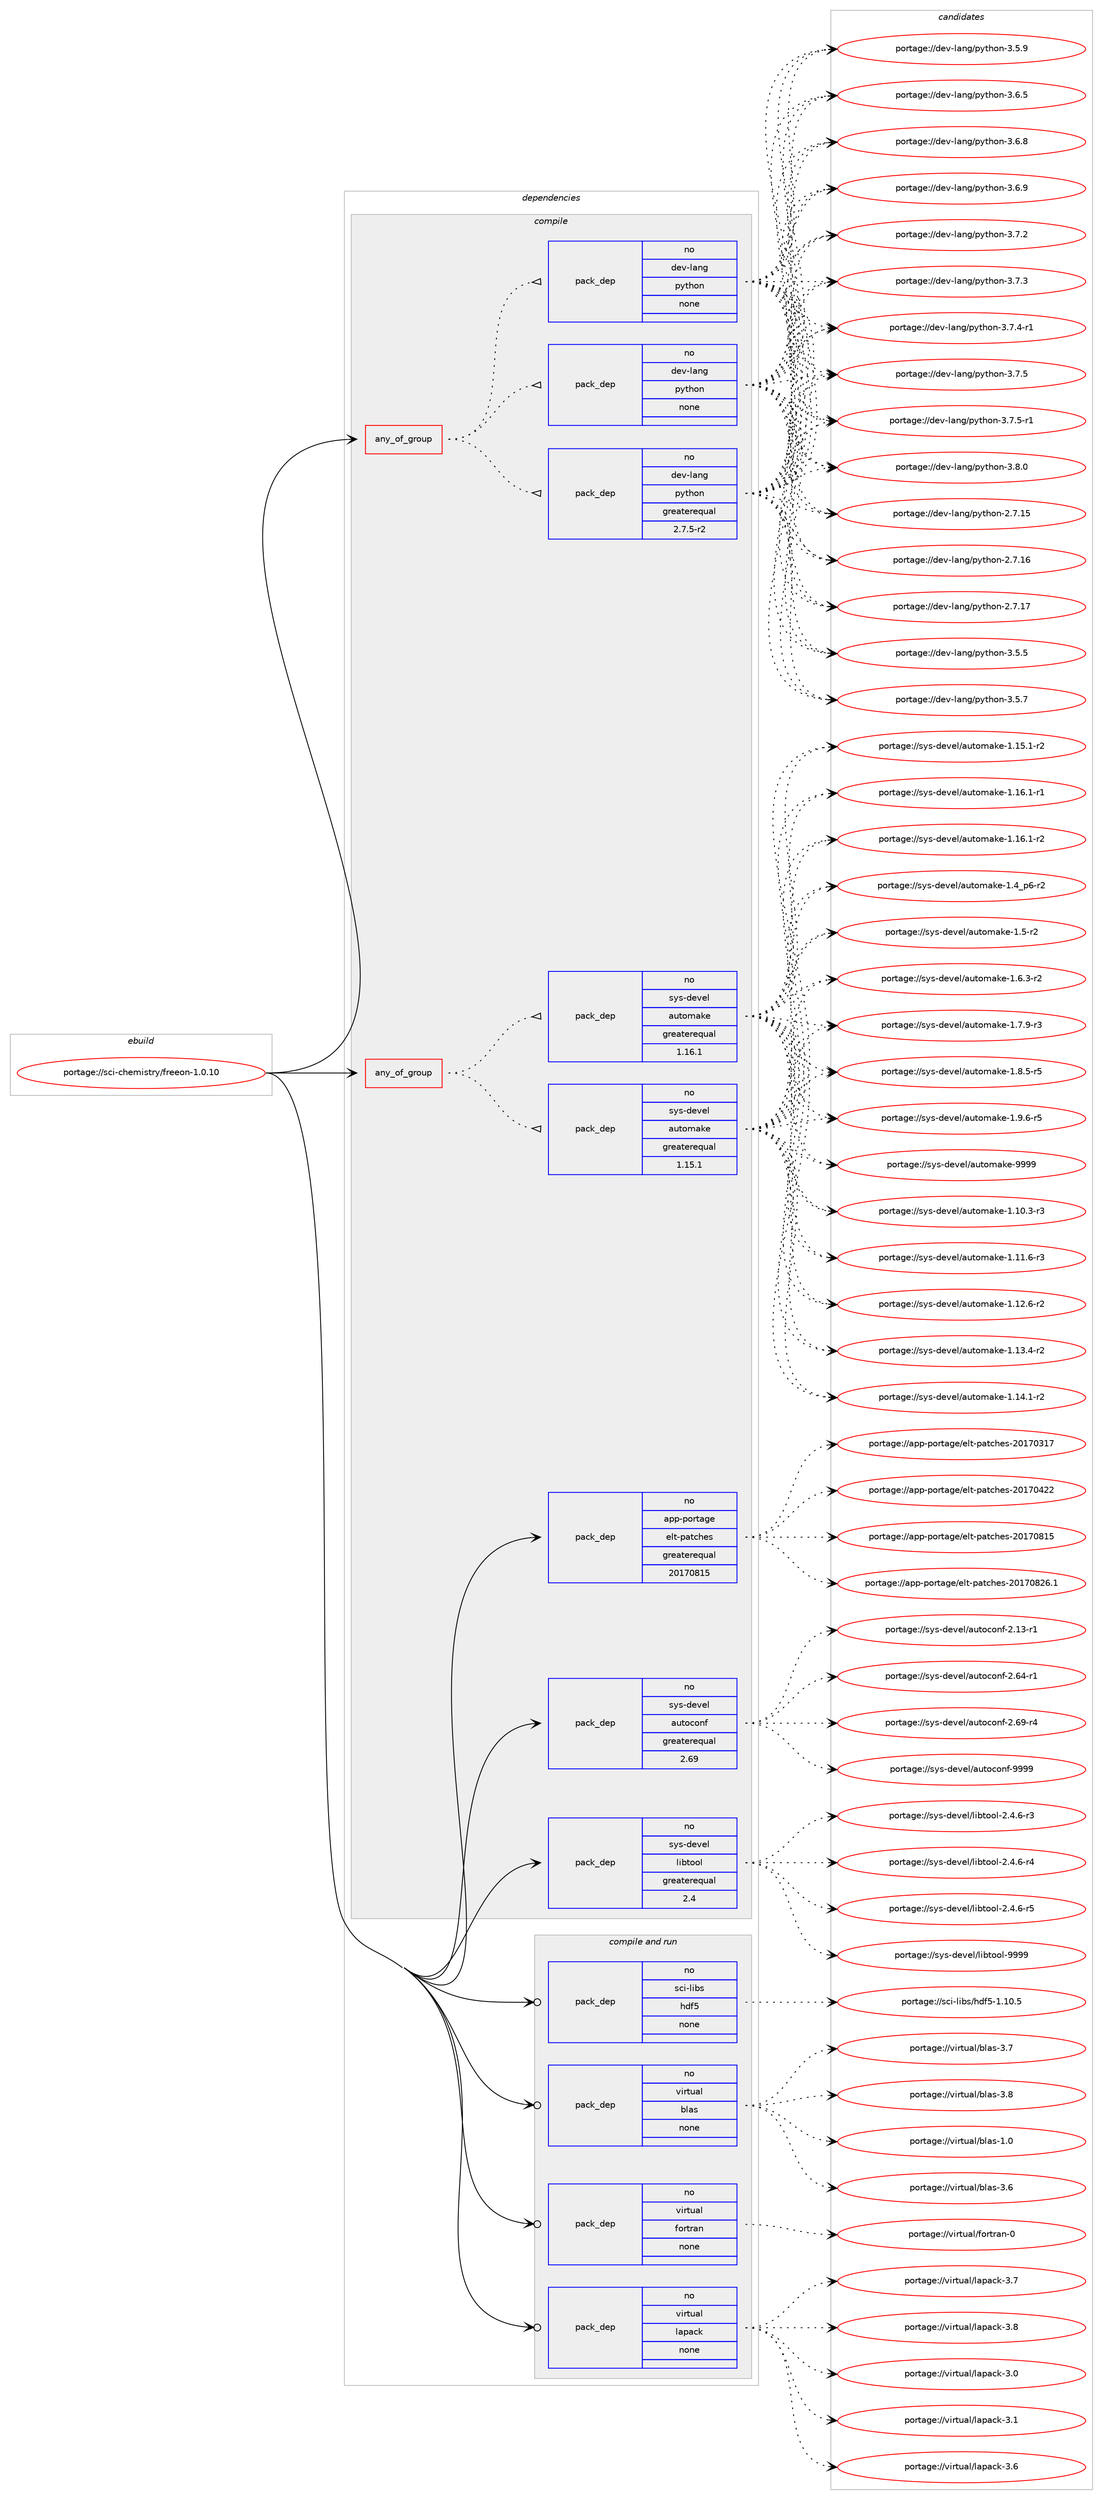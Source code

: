 digraph prolog {

# *************
# Graph options
# *************

newrank=true;
concentrate=true;
compound=true;
graph [rankdir=LR,fontname=Helvetica,fontsize=10,ranksep=1.5];#, ranksep=2.5, nodesep=0.2];
edge  [arrowhead=vee];
node  [fontname=Helvetica,fontsize=10];

# **********
# The ebuild
# **********

subgraph cluster_leftcol {
color=gray;
rank=same;
label=<<i>ebuild</i>>;
id [label="portage://sci-chemistry/freeon-1.0.10", color=red, width=4, href="../sci-chemistry/freeon-1.0.10.svg"];
}

# ****************
# The dependencies
# ****************

subgraph cluster_midcol {
color=gray;
label=<<i>dependencies</i>>;
subgraph cluster_compile {
fillcolor="#eeeeee";
style=filled;
label=<<i>compile</i>>;
subgraph any6314 {
dependency384423 [label=<<TABLE BORDER="0" CELLBORDER="1" CELLSPACING="0" CELLPADDING="4"><TR><TD CELLPADDING="10">any_of_group</TD></TR></TABLE>>, shape=none, color=red];subgraph pack282524 {
dependency384424 [label=<<TABLE BORDER="0" CELLBORDER="1" CELLSPACING="0" CELLPADDING="4" WIDTH="220"><TR><TD ROWSPAN="6" CELLPADDING="30">pack_dep</TD></TR><TR><TD WIDTH="110">no</TD></TR><TR><TD>dev-lang</TD></TR><TR><TD>python</TD></TR><TR><TD>none</TD></TR><TR><TD></TD></TR></TABLE>>, shape=none, color=blue];
}
dependency384423:e -> dependency384424:w [weight=20,style="dotted",arrowhead="oinv"];
subgraph pack282525 {
dependency384425 [label=<<TABLE BORDER="0" CELLBORDER="1" CELLSPACING="0" CELLPADDING="4" WIDTH="220"><TR><TD ROWSPAN="6" CELLPADDING="30">pack_dep</TD></TR><TR><TD WIDTH="110">no</TD></TR><TR><TD>dev-lang</TD></TR><TR><TD>python</TD></TR><TR><TD>none</TD></TR><TR><TD></TD></TR></TABLE>>, shape=none, color=blue];
}
dependency384423:e -> dependency384425:w [weight=20,style="dotted",arrowhead="oinv"];
subgraph pack282526 {
dependency384426 [label=<<TABLE BORDER="0" CELLBORDER="1" CELLSPACING="0" CELLPADDING="4" WIDTH="220"><TR><TD ROWSPAN="6" CELLPADDING="30">pack_dep</TD></TR><TR><TD WIDTH="110">no</TD></TR><TR><TD>dev-lang</TD></TR><TR><TD>python</TD></TR><TR><TD>greaterequal</TD></TR><TR><TD>2.7.5-r2</TD></TR></TABLE>>, shape=none, color=blue];
}
dependency384423:e -> dependency384426:w [weight=20,style="dotted",arrowhead="oinv"];
}
id:e -> dependency384423:w [weight=20,style="solid",arrowhead="vee"];
subgraph any6315 {
dependency384427 [label=<<TABLE BORDER="0" CELLBORDER="1" CELLSPACING="0" CELLPADDING="4"><TR><TD CELLPADDING="10">any_of_group</TD></TR></TABLE>>, shape=none, color=red];subgraph pack282527 {
dependency384428 [label=<<TABLE BORDER="0" CELLBORDER="1" CELLSPACING="0" CELLPADDING="4" WIDTH="220"><TR><TD ROWSPAN="6" CELLPADDING="30">pack_dep</TD></TR><TR><TD WIDTH="110">no</TD></TR><TR><TD>sys-devel</TD></TR><TR><TD>automake</TD></TR><TR><TD>greaterequal</TD></TR><TR><TD>1.16.1</TD></TR></TABLE>>, shape=none, color=blue];
}
dependency384427:e -> dependency384428:w [weight=20,style="dotted",arrowhead="oinv"];
subgraph pack282528 {
dependency384429 [label=<<TABLE BORDER="0" CELLBORDER="1" CELLSPACING="0" CELLPADDING="4" WIDTH="220"><TR><TD ROWSPAN="6" CELLPADDING="30">pack_dep</TD></TR><TR><TD WIDTH="110">no</TD></TR><TR><TD>sys-devel</TD></TR><TR><TD>automake</TD></TR><TR><TD>greaterequal</TD></TR><TR><TD>1.15.1</TD></TR></TABLE>>, shape=none, color=blue];
}
dependency384427:e -> dependency384429:w [weight=20,style="dotted",arrowhead="oinv"];
}
id:e -> dependency384427:w [weight=20,style="solid",arrowhead="vee"];
subgraph pack282529 {
dependency384430 [label=<<TABLE BORDER="0" CELLBORDER="1" CELLSPACING="0" CELLPADDING="4" WIDTH="220"><TR><TD ROWSPAN="6" CELLPADDING="30">pack_dep</TD></TR><TR><TD WIDTH="110">no</TD></TR><TR><TD>app-portage</TD></TR><TR><TD>elt-patches</TD></TR><TR><TD>greaterequal</TD></TR><TR><TD>20170815</TD></TR></TABLE>>, shape=none, color=blue];
}
id:e -> dependency384430:w [weight=20,style="solid",arrowhead="vee"];
subgraph pack282530 {
dependency384431 [label=<<TABLE BORDER="0" CELLBORDER="1" CELLSPACING="0" CELLPADDING="4" WIDTH="220"><TR><TD ROWSPAN="6" CELLPADDING="30">pack_dep</TD></TR><TR><TD WIDTH="110">no</TD></TR><TR><TD>sys-devel</TD></TR><TR><TD>autoconf</TD></TR><TR><TD>greaterequal</TD></TR><TR><TD>2.69</TD></TR></TABLE>>, shape=none, color=blue];
}
id:e -> dependency384431:w [weight=20,style="solid",arrowhead="vee"];
subgraph pack282531 {
dependency384432 [label=<<TABLE BORDER="0" CELLBORDER="1" CELLSPACING="0" CELLPADDING="4" WIDTH="220"><TR><TD ROWSPAN="6" CELLPADDING="30">pack_dep</TD></TR><TR><TD WIDTH="110">no</TD></TR><TR><TD>sys-devel</TD></TR><TR><TD>libtool</TD></TR><TR><TD>greaterequal</TD></TR><TR><TD>2.4</TD></TR></TABLE>>, shape=none, color=blue];
}
id:e -> dependency384432:w [weight=20,style="solid",arrowhead="vee"];
}
subgraph cluster_compileandrun {
fillcolor="#eeeeee";
style=filled;
label=<<i>compile and run</i>>;
subgraph pack282532 {
dependency384433 [label=<<TABLE BORDER="0" CELLBORDER="1" CELLSPACING="0" CELLPADDING="4" WIDTH="220"><TR><TD ROWSPAN="6" CELLPADDING="30">pack_dep</TD></TR><TR><TD WIDTH="110">no</TD></TR><TR><TD>sci-libs</TD></TR><TR><TD>hdf5</TD></TR><TR><TD>none</TD></TR><TR><TD></TD></TR></TABLE>>, shape=none, color=blue];
}
id:e -> dependency384433:w [weight=20,style="solid",arrowhead="odotvee"];
subgraph pack282533 {
dependency384434 [label=<<TABLE BORDER="0" CELLBORDER="1" CELLSPACING="0" CELLPADDING="4" WIDTH="220"><TR><TD ROWSPAN="6" CELLPADDING="30">pack_dep</TD></TR><TR><TD WIDTH="110">no</TD></TR><TR><TD>virtual</TD></TR><TR><TD>blas</TD></TR><TR><TD>none</TD></TR><TR><TD></TD></TR></TABLE>>, shape=none, color=blue];
}
id:e -> dependency384434:w [weight=20,style="solid",arrowhead="odotvee"];
subgraph pack282534 {
dependency384435 [label=<<TABLE BORDER="0" CELLBORDER="1" CELLSPACING="0" CELLPADDING="4" WIDTH="220"><TR><TD ROWSPAN="6" CELLPADDING="30">pack_dep</TD></TR><TR><TD WIDTH="110">no</TD></TR><TR><TD>virtual</TD></TR><TR><TD>fortran</TD></TR><TR><TD>none</TD></TR><TR><TD></TD></TR></TABLE>>, shape=none, color=blue];
}
id:e -> dependency384435:w [weight=20,style="solid",arrowhead="odotvee"];
subgraph pack282535 {
dependency384436 [label=<<TABLE BORDER="0" CELLBORDER="1" CELLSPACING="0" CELLPADDING="4" WIDTH="220"><TR><TD ROWSPAN="6" CELLPADDING="30">pack_dep</TD></TR><TR><TD WIDTH="110">no</TD></TR><TR><TD>virtual</TD></TR><TR><TD>lapack</TD></TR><TR><TD>none</TD></TR><TR><TD></TD></TR></TABLE>>, shape=none, color=blue];
}
id:e -> dependency384436:w [weight=20,style="solid",arrowhead="odotvee"];
}
subgraph cluster_run {
fillcolor="#eeeeee";
style=filled;
label=<<i>run</i>>;
}
}

# **************
# The candidates
# **************

subgraph cluster_choices {
rank=same;
color=gray;
label=<<i>candidates</i>>;

subgraph choice282524 {
color=black;
nodesep=1;
choiceportage10010111845108971101034711212111610411111045504655464953 [label="portage://dev-lang/python-2.7.15", color=red, width=4,href="../dev-lang/python-2.7.15.svg"];
choiceportage10010111845108971101034711212111610411111045504655464954 [label="portage://dev-lang/python-2.7.16", color=red, width=4,href="../dev-lang/python-2.7.16.svg"];
choiceportage10010111845108971101034711212111610411111045504655464955 [label="portage://dev-lang/python-2.7.17", color=red, width=4,href="../dev-lang/python-2.7.17.svg"];
choiceportage100101118451089711010347112121116104111110455146534653 [label="portage://dev-lang/python-3.5.5", color=red, width=4,href="../dev-lang/python-3.5.5.svg"];
choiceportage100101118451089711010347112121116104111110455146534655 [label="portage://dev-lang/python-3.5.7", color=red, width=4,href="../dev-lang/python-3.5.7.svg"];
choiceportage100101118451089711010347112121116104111110455146534657 [label="portage://dev-lang/python-3.5.9", color=red, width=4,href="../dev-lang/python-3.5.9.svg"];
choiceportage100101118451089711010347112121116104111110455146544653 [label="portage://dev-lang/python-3.6.5", color=red, width=4,href="../dev-lang/python-3.6.5.svg"];
choiceportage100101118451089711010347112121116104111110455146544656 [label="portage://dev-lang/python-3.6.8", color=red, width=4,href="../dev-lang/python-3.6.8.svg"];
choiceportage100101118451089711010347112121116104111110455146544657 [label="portage://dev-lang/python-3.6.9", color=red, width=4,href="../dev-lang/python-3.6.9.svg"];
choiceportage100101118451089711010347112121116104111110455146554650 [label="portage://dev-lang/python-3.7.2", color=red, width=4,href="../dev-lang/python-3.7.2.svg"];
choiceportage100101118451089711010347112121116104111110455146554651 [label="portage://dev-lang/python-3.7.3", color=red, width=4,href="../dev-lang/python-3.7.3.svg"];
choiceportage1001011184510897110103471121211161041111104551465546524511449 [label="portage://dev-lang/python-3.7.4-r1", color=red, width=4,href="../dev-lang/python-3.7.4-r1.svg"];
choiceportage100101118451089711010347112121116104111110455146554653 [label="portage://dev-lang/python-3.7.5", color=red, width=4,href="../dev-lang/python-3.7.5.svg"];
choiceportage1001011184510897110103471121211161041111104551465546534511449 [label="portage://dev-lang/python-3.7.5-r1", color=red, width=4,href="../dev-lang/python-3.7.5-r1.svg"];
choiceportage100101118451089711010347112121116104111110455146564648 [label="portage://dev-lang/python-3.8.0", color=red, width=4,href="../dev-lang/python-3.8.0.svg"];
dependency384424:e -> choiceportage10010111845108971101034711212111610411111045504655464953:w [style=dotted,weight="100"];
dependency384424:e -> choiceportage10010111845108971101034711212111610411111045504655464954:w [style=dotted,weight="100"];
dependency384424:e -> choiceportage10010111845108971101034711212111610411111045504655464955:w [style=dotted,weight="100"];
dependency384424:e -> choiceportage100101118451089711010347112121116104111110455146534653:w [style=dotted,weight="100"];
dependency384424:e -> choiceportage100101118451089711010347112121116104111110455146534655:w [style=dotted,weight="100"];
dependency384424:e -> choiceportage100101118451089711010347112121116104111110455146534657:w [style=dotted,weight="100"];
dependency384424:e -> choiceportage100101118451089711010347112121116104111110455146544653:w [style=dotted,weight="100"];
dependency384424:e -> choiceportage100101118451089711010347112121116104111110455146544656:w [style=dotted,weight="100"];
dependency384424:e -> choiceportage100101118451089711010347112121116104111110455146544657:w [style=dotted,weight="100"];
dependency384424:e -> choiceportage100101118451089711010347112121116104111110455146554650:w [style=dotted,weight="100"];
dependency384424:e -> choiceportage100101118451089711010347112121116104111110455146554651:w [style=dotted,weight="100"];
dependency384424:e -> choiceportage1001011184510897110103471121211161041111104551465546524511449:w [style=dotted,weight="100"];
dependency384424:e -> choiceportage100101118451089711010347112121116104111110455146554653:w [style=dotted,weight="100"];
dependency384424:e -> choiceportage1001011184510897110103471121211161041111104551465546534511449:w [style=dotted,weight="100"];
dependency384424:e -> choiceportage100101118451089711010347112121116104111110455146564648:w [style=dotted,weight="100"];
}
subgraph choice282525 {
color=black;
nodesep=1;
choiceportage10010111845108971101034711212111610411111045504655464953 [label="portage://dev-lang/python-2.7.15", color=red, width=4,href="../dev-lang/python-2.7.15.svg"];
choiceportage10010111845108971101034711212111610411111045504655464954 [label="portage://dev-lang/python-2.7.16", color=red, width=4,href="../dev-lang/python-2.7.16.svg"];
choiceportage10010111845108971101034711212111610411111045504655464955 [label="portage://dev-lang/python-2.7.17", color=red, width=4,href="../dev-lang/python-2.7.17.svg"];
choiceportage100101118451089711010347112121116104111110455146534653 [label="portage://dev-lang/python-3.5.5", color=red, width=4,href="../dev-lang/python-3.5.5.svg"];
choiceportage100101118451089711010347112121116104111110455146534655 [label="portage://dev-lang/python-3.5.7", color=red, width=4,href="../dev-lang/python-3.5.7.svg"];
choiceportage100101118451089711010347112121116104111110455146534657 [label="portage://dev-lang/python-3.5.9", color=red, width=4,href="../dev-lang/python-3.5.9.svg"];
choiceportage100101118451089711010347112121116104111110455146544653 [label="portage://dev-lang/python-3.6.5", color=red, width=4,href="../dev-lang/python-3.6.5.svg"];
choiceportage100101118451089711010347112121116104111110455146544656 [label="portage://dev-lang/python-3.6.8", color=red, width=4,href="../dev-lang/python-3.6.8.svg"];
choiceportage100101118451089711010347112121116104111110455146544657 [label="portage://dev-lang/python-3.6.9", color=red, width=4,href="../dev-lang/python-3.6.9.svg"];
choiceportage100101118451089711010347112121116104111110455146554650 [label="portage://dev-lang/python-3.7.2", color=red, width=4,href="../dev-lang/python-3.7.2.svg"];
choiceportage100101118451089711010347112121116104111110455146554651 [label="portage://dev-lang/python-3.7.3", color=red, width=4,href="../dev-lang/python-3.7.3.svg"];
choiceportage1001011184510897110103471121211161041111104551465546524511449 [label="portage://dev-lang/python-3.7.4-r1", color=red, width=4,href="../dev-lang/python-3.7.4-r1.svg"];
choiceportage100101118451089711010347112121116104111110455146554653 [label="portage://dev-lang/python-3.7.5", color=red, width=4,href="../dev-lang/python-3.7.5.svg"];
choiceportage1001011184510897110103471121211161041111104551465546534511449 [label="portage://dev-lang/python-3.7.5-r1", color=red, width=4,href="../dev-lang/python-3.7.5-r1.svg"];
choiceportage100101118451089711010347112121116104111110455146564648 [label="portage://dev-lang/python-3.8.0", color=red, width=4,href="../dev-lang/python-3.8.0.svg"];
dependency384425:e -> choiceportage10010111845108971101034711212111610411111045504655464953:w [style=dotted,weight="100"];
dependency384425:e -> choiceportage10010111845108971101034711212111610411111045504655464954:w [style=dotted,weight="100"];
dependency384425:e -> choiceportage10010111845108971101034711212111610411111045504655464955:w [style=dotted,weight="100"];
dependency384425:e -> choiceportage100101118451089711010347112121116104111110455146534653:w [style=dotted,weight="100"];
dependency384425:e -> choiceportage100101118451089711010347112121116104111110455146534655:w [style=dotted,weight="100"];
dependency384425:e -> choiceportage100101118451089711010347112121116104111110455146534657:w [style=dotted,weight="100"];
dependency384425:e -> choiceportage100101118451089711010347112121116104111110455146544653:w [style=dotted,weight="100"];
dependency384425:e -> choiceportage100101118451089711010347112121116104111110455146544656:w [style=dotted,weight="100"];
dependency384425:e -> choiceportage100101118451089711010347112121116104111110455146544657:w [style=dotted,weight="100"];
dependency384425:e -> choiceportage100101118451089711010347112121116104111110455146554650:w [style=dotted,weight="100"];
dependency384425:e -> choiceportage100101118451089711010347112121116104111110455146554651:w [style=dotted,weight="100"];
dependency384425:e -> choiceportage1001011184510897110103471121211161041111104551465546524511449:w [style=dotted,weight="100"];
dependency384425:e -> choiceportage100101118451089711010347112121116104111110455146554653:w [style=dotted,weight="100"];
dependency384425:e -> choiceportage1001011184510897110103471121211161041111104551465546534511449:w [style=dotted,weight="100"];
dependency384425:e -> choiceportage100101118451089711010347112121116104111110455146564648:w [style=dotted,weight="100"];
}
subgraph choice282526 {
color=black;
nodesep=1;
choiceportage10010111845108971101034711212111610411111045504655464953 [label="portage://dev-lang/python-2.7.15", color=red, width=4,href="../dev-lang/python-2.7.15.svg"];
choiceportage10010111845108971101034711212111610411111045504655464954 [label="portage://dev-lang/python-2.7.16", color=red, width=4,href="../dev-lang/python-2.7.16.svg"];
choiceportage10010111845108971101034711212111610411111045504655464955 [label="portage://dev-lang/python-2.7.17", color=red, width=4,href="../dev-lang/python-2.7.17.svg"];
choiceportage100101118451089711010347112121116104111110455146534653 [label="portage://dev-lang/python-3.5.5", color=red, width=4,href="../dev-lang/python-3.5.5.svg"];
choiceportage100101118451089711010347112121116104111110455146534655 [label="portage://dev-lang/python-3.5.7", color=red, width=4,href="../dev-lang/python-3.5.7.svg"];
choiceportage100101118451089711010347112121116104111110455146534657 [label="portage://dev-lang/python-3.5.9", color=red, width=4,href="../dev-lang/python-3.5.9.svg"];
choiceportage100101118451089711010347112121116104111110455146544653 [label="portage://dev-lang/python-3.6.5", color=red, width=4,href="../dev-lang/python-3.6.5.svg"];
choiceportage100101118451089711010347112121116104111110455146544656 [label="portage://dev-lang/python-3.6.8", color=red, width=4,href="../dev-lang/python-3.6.8.svg"];
choiceportage100101118451089711010347112121116104111110455146544657 [label="portage://dev-lang/python-3.6.9", color=red, width=4,href="../dev-lang/python-3.6.9.svg"];
choiceportage100101118451089711010347112121116104111110455146554650 [label="portage://dev-lang/python-3.7.2", color=red, width=4,href="../dev-lang/python-3.7.2.svg"];
choiceportage100101118451089711010347112121116104111110455146554651 [label="portage://dev-lang/python-3.7.3", color=red, width=4,href="../dev-lang/python-3.7.3.svg"];
choiceportage1001011184510897110103471121211161041111104551465546524511449 [label="portage://dev-lang/python-3.7.4-r1", color=red, width=4,href="../dev-lang/python-3.7.4-r1.svg"];
choiceportage100101118451089711010347112121116104111110455146554653 [label="portage://dev-lang/python-3.7.5", color=red, width=4,href="../dev-lang/python-3.7.5.svg"];
choiceportage1001011184510897110103471121211161041111104551465546534511449 [label="portage://dev-lang/python-3.7.5-r1", color=red, width=4,href="../dev-lang/python-3.7.5-r1.svg"];
choiceportage100101118451089711010347112121116104111110455146564648 [label="portage://dev-lang/python-3.8.0", color=red, width=4,href="../dev-lang/python-3.8.0.svg"];
dependency384426:e -> choiceportage10010111845108971101034711212111610411111045504655464953:w [style=dotted,weight="100"];
dependency384426:e -> choiceportage10010111845108971101034711212111610411111045504655464954:w [style=dotted,weight="100"];
dependency384426:e -> choiceportage10010111845108971101034711212111610411111045504655464955:w [style=dotted,weight="100"];
dependency384426:e -> choiceportage100101118451089711010347112121116104111110455146534653:w [style=dotted,weight="100"];
dependency384426:e -> choiceportage100101118451089711010347112121116104111110455146534655:w [style=dotted,weight="100"];
dependency384426:e -> choiceportage100101118451089711010347112121116104111110455146534657:w [style=dotted,weight="100"];
dependency384426:e -> choiceportage100101118451089711010347112121116104111110455146544653:w [style=dotted,weight="100"];
dependency384426:e -> choiceportage100101118451089711010347112121116104111110455146544656:w [style=dotted,weight="100"];
dependency384426:e -> choiceportage100101118451089711010347112121116104111110455146544657:w [style=dotted,weight="100"];
dependency384426:e -> choiceportage100101118451089711010347112121116104111110455146554650:w [style=dotted,weight="100"];
dependency384426:e -> choiceportage100101118451089711010347112121116104111110455146554651:w [style=dotted,weight="100"];
dependency384426:e -> choiceportage1001011184510897110103471121211161041111104551465546524511449:w [style=dotted,weight="100"];
dependency384426:e -> choiceportage100101118451089711010347112121116104111110455146554653:w [style=dotted,weight="100"];
dependency384426:e -> choiceportage1001011184510897110103471121211161041111104551465546534511449:w [style=dotted,weight="100"];
dependency384426:e -> choiceportage100101118451089711010347112121116104111110455146564648:w [style=dotted,weight="100"];
}
subgraph choice282527 {
color=black;
nodesep=1;
choiceportage11512111545100101118101108479711711611110997107101454946494846514511451 [label="portage://sys-devel/automake-1.10.3-r3", color=red, width=4,href="../sys-devel/automake-1.10.3-r3.svg"];
choiceportage11512111545100101118101108479711711611110997107101454946494946544511451 [label="portage://sys-devel/automake-1.11.6-r3", color=red, width=4,href="../sys-devel/automake-1.11.6-r3.svg"];
choiceportage11512111545100101118101108479711711611110997107101454946495046544511450 [label="portage://sys-devel/automake-1.12.6-r2", color=red, width=4,href="../sys-devel/automake-1.12.6-r2.svg"];
choiceportage11512111545100101118101108479711711611110997107101454946495146524511450 [label="portage://sys-devel/automake-1.13.4-r2", color=red, width=4,href="../sys-devel/automake-1.13.4-r2.svg"];
choiceportage11512111545100101118101108479711711611110997107101454946495246494511450 [label="portage://sys-devel/automake-1.14.1-r2", color=red, width=4,href="../sys-devel/automake-1.14.1-r2.svg"];
choiceportage11512111545100101118101108479711711611110997107101454946495346494511450 [label="portage://sys-devel/automake-1.15.1-r2", color=red, width=4,href="../sys-devel/automake-1.15.1-r2.svg"];
choiceportage11512111545100101118101108479711711611110997107101454946495446494511449 [label="portage://sys-devel/automake-1.16.1-r1", color=red, width=4,href="../sys-devel/automake-1.16.1-r1.svg"];
choiceportage11512111545100101118101108479711711611110997107101454946495446494511450 [label="portage://sys-devel/automake-1.16.1-r2", color=red, width=4,href="../sys-devel/automake-1.16.1-r2.svg"];
choiceportage115121115451001011181011084797117116111109971071014549465295112544511450 [label="portage://sys-devel/automake-1.4_p6-r2", color=red, width=4,href="../sys-devel/automake-1.4_p6-r2.svg"];
choiceportage11512111545100101118101108479711711611110997107101454946534511450 [label="portage://sys-devel/automake-1.5-r2", color=red, width=4,href="../sys-devel/automake-1.5-r2.svg"];
choiceportage115121115451001011181011084797117116111109971071014549465446514511450 [label="portage://sys-devel/automake-1.6.3-r2", color=red, width=4,href="../sys-devel/automake-1.6.3-r2.svg"];
choiceportage115121115451001011181011084797117116111109971071014549465546574511451 [label="portage://sys-devel/automake-1.7.9-r3", color=red, width=4,href="../sys-devel/automake-1.7.9-r3.svg"];
choiceportage115121115451001011181011084797117116111109971071014549465646534511453 [label="portage://sys-devel/automake-1.8.5-r5", color=red, width=4,href="../sys-devel/automake-1.8.5-r5.svg"];
choiceportage115121115451001011181011084797117116111109971071014549465746544511453 [label="portage://sys-devel/automake-1.9.6-r5", color=red, width=4,href="../sys-devel/automake-1.9.6-r5.svg"];
choiceportage115121115451001011181011084797117116111109971071014557575757 [label="portage://sys-devel/automake-9999", color=red, width=4,href="../sys-devel/automake-9999.svg"];
dependency384428:e -> choiceportage11512111545100101118101108479711711611110997107101454946494846514511451:w [style=dotted,weight="100"];
dependency384428:e -> choiceportage11512111545100101118101108479711711611110997107101454946494946544511451:w [style=dotted,weight="100"];
dependency384428:e -> choiceportage11512111545100101118101108479711711611110997107101454946495046544511450:w [style=dotted,weight="100"];
dependency384428:e -> choiceportage11512111545100101118101108479711711611110997107101454946495146524511450:w [style=dotted,weight="100"];
dependency384428:e -> choiceportage11512111545100101118101108479711711611110997107101454946495246494511450:w [style=dotted,weight="100"];
dependency384428:e -> choiceportage11512111545100101118101108479711711611110997107101454946495346494511450:w [style=dotted,weight="100"];
dependency384428:e -> choiceportage11512111545100101118101108479711711611110997107101454946495446494511449:w [style=dotted,weight="100"];
dependency384428:e -> choiceportage11512111545100101118101108479711711611110997107101454946495446494511450:w [style=dotted,weight="100"];
dependency384428:e -> choiceportage115121115451001011181011084797117116111109971071014549465295112544511450:w [style=dotted,weight="100"];
dependency384428:e -> choiceportage11512111545100101118101108479711711611110997107101454946534511450:w [style=dotted,weight="100"];
dependency384428:e -> choiceportage115121115451001011181011084797117116111109971071014549465446514511450:w [style=dotted,weight="100"];
dependency384428:e -> choiceportage115121115451001011181011084797117116111109971071014549465546574511451:w [style=dotted,weight="100"];
dependency384428:e -> choiceportage115121115451001011181011084797117116111109971071014549465646534511453:w [style=dotted,weight="100"];
dependency384428:e -> choiceportage115121115451001011181011084797117116111109971071014549465746544511453:w [style=dotted,weight="100"];
dependency384428:e -> choiceportage115121115451001011181011084797117116111109971071014557575757:w [style=dotted,weight="100"];
}
subgraph choice282528 {
color=black;
nodesep=1;
choiceportage11512111545100101118101108479711711611110997107101454946494846514511451 [label="portage://sys-devel/automake-1.10.3-r3", color=red, width=4,href="../sys-devel/automake-1.10.3-r3.svg"];
choiceportage11512111545100101118101108479711711611110997107101454946494946544511451 [label="portage://sys-devel/automake-1.11.6-r3", color=red, width=4,href="../sys-devel/automake-1.11.6-r3.svg"];
choiceportage11512111545100101118101108479711711611110997107101454946495046544511450 [label="portage://sys-devel/automake-1.12.6-r2", color=red, width=4,href="../sys-devel/automake-1.12.6-r2.svg"];
choiceportage11512111545100101118101108479711711611110997107101454946495146524511450 [label="portage://sys-devel/automake-1.13.4-r2", color=red, width=4,href="../sys-devel/automake-1.13.4-r2.svg"];
choiceportage11512111545100101118101108479711711611110997107101454946495246494511450 [label="portage://sys-devel/automake-1.14.1-r2", color=red, width=4,href="../sys-devel/automake-1.14.1-r2.svg"];
choiceportage11512111545100101118101108479711711611110997107101454946495346494511450 [label="portage://sys-devel/automake-1.15.1-r2", color=red, width=4,href="../sys-devel/automake-1.15.1-r2.svg"];
choiceportage11512111545100101118101108479711711611110997107101454946495446494511449 [label="portage://sys-devel/automake-1.16.1-r1", color=red, width=4,href="../sys-devel/automake-1.16.1-r1.svg"];
choiceportage11512111545100101118101108479711711611110997107101454946495446494511450 [label="portage://sys-devel/automake-1.16.1-r2", color=red, width=4,href="../sys-devel/automake-1.16.1-r2.svg"];
choiceportage115121115451001011181011084797117116111109971071014549465295112544511450 [label="portage://sys-devel/automake-1.4_p6-r2", color=red, width=4,href="../sys-devel/automake-1.4_p6-r2.svg"];
choiceportage11512111545100101118101108479711711611110997107101454946534511450 [label="portage://sys-devel/automake-1.5-r2", color=red, width=4,href="../sys-devel/automake-1.5-r2.svg"];
choiceportage115121115451001011181011084797117116111109971071014549465446514511450 [label="portage://sys-devel/automake-1.6.3-r2", color=red, width=4,href="../sys-devel/automake-1.6.3-r2.svg"];
choiceportage115121115451001011181011084797117116111109971071014549465546574511451 [label="portage://sys-devel/automake-1.7.9-r3", color=red, width=4,href="../sys-devel/automake-1.7.9-r3.svg"];
choiceportage115121115451001011181011084797117116111109971071014549465646534511453 [label="portage://sys-devel/automake-1.8.5-r5", color=red, width=4,href="../sys-devel/automake-1.8.5-r5.svg"];
choiceportage115121115451001011181011084797117116111109971071014549465746544511453 [label="portage://sys-devel/automake-1.9.6-r5", color=red, width=4,href="../sys-devel/automake-1.9.6-r5.svg"];
choiceportage115121115451001011181011084797117116111109971071014557575757 [label="portage://sys-devel/automake-9999", color=red, width=4,href="../sys-devel/automake-9999.svg"];
dependency384429:e -> choiceportage11512111545100101118101108479711711611110997107101454946494846514511451:w [style=dotted,weight="100"];
dependency384429:e -> choiceportage11512111545100101118101108479711711611110997107101454946494946544511451:w [style=dotted,weight="100"];
dependency384429:e -> choiceportage11512111545100101118101108479711711611110997107101454946495046544511450:w [style=dotted,weight="100"];
dependency384429:e -> choiceportage11512111545100101118101108479711711611110997107101454946495146524511450:w [style=dotted,weight="100"];
dependency384429:e -> choiceportage11512111545100101118101108479711711611110997107101454946495246494511450:w [style=dotted,weight="100"];
dependency384429:e -> choiceportage11512111545100101118101108479711711611110997107101454946495346494511450:w [style=dotted,weight="100"];
dependency384429:e -> choiceportage11512111545100101118101108479711711611110997107101454946495446494511449:w [style=dotted,weight="100"];
dependency384429:e -> choiceportage11512111545100101118101108479711711611110997107101454946495446494511450:w [style=dotted,weight="100"];
dependency384429:e -> choiceportage115121115451001011181011084797117116111109971071014549465295112544511450:w [style=dotted,weight="100"];
dependency384429:e -> choiceportage11512111545100101118101108479711711611110997107101454946534511450:w [style=dotted,weight="100"];
dependency384429:e -> choiceportage115121115451001011181011084797117116111109971071014549465446514511450:w [style=dotted,weight="100"];
dependency384429:e -> choiceportage115121115451001011181011084797117116111109971071014549465546574511451:w [style=dotted,weight="100"];
dependency384429:e -> choiceportage115121115451001011181011084797117116111109971071014549465646534511453:w [style=dotted,weight="100"];
dependency384429:e -> choiceportage115121115451001011181011084797117116111109971071014549465746544511453:w [style=dotted,weight="100"];
dependency384429:e -> choiceportage115121115451001011181011084797117116111109971071014557575757:w [style=dotted,weight="100"];
}
subgraph choice282529 {
color=black;
nodesep=1;
choiceportage97112112451121111141169710310147101108116451129711699104101115455048495548514955 [label="portage://app-portage/elt-patches-20170317", color=red, width=4,href="../app-portage/elt-patches-20170317.svg"];
choiceportage97112112451121111141169710310147101108116451129711699104101115455048495548525050 [label="portage://app-portage/elt-patches-20170422", color=red, width=4,href="../app-portage/elt-patches-20170422.svg"];
choiceportage97112112451121111141169710310147101108116451129711699104101115455048495548564953 [label="portage://app-portage/elt-patches-20170815", color=red, width=4,href="../app-portage/elt-patches-20170815.svg"];
choiceportage971121124511211111411697103101471011081164511297116991041011154550484955485650544649 [label="portage://app-portage/elt-patches-20170826.1", color=red, width=4,href="../app-portage/elt-patches-20170826.1.svg"];
dependency384430:e -> choiceportage97112112451121111141169710310147101108116451129711699104101115455048495548514955:w [style=dotted,weight="100"];
dependency384430:e -> choiceportage97112112451121111141169710310147101108116451129711699104101115455048495548525050:w [style=dotted,weight="100"];
dependency384430:e -> choiceportage97112112451121111141169710310147101108116451129711699104101115455048495548564953:w [style=dotted,weight="100"];
dependency384430:e -> choiceportage971121124511211111411697103101471011081164511297116991041011154550484955485650544649:w [style=dotted,weight="100"];
}
subgraph choice282530 {
color=black;
nodesep=1;
choiceportage1151211154510010111810110847971171161119911111010245504649514511449 [label="portage://sys-devel/autoconf-2.13-r1", color=red, width=4,href="../sys-devel/autoconf-2.13-r1.svg"];
choiceportage1151211154510010111810110847971171161119911111010245504654524511449 [label="portage://sys-devel/autoconf-2.64-r1", color=red, width=4,href="../sys-devel/autoconf-2.64-r1.svg"];
choiceportage1151211154510010111810110847971171161119911111010245504654574511452 [label="portage://sys-devel/autoconf-2.69-r4", color=red, width=4,href="../sys-devel/autoconf-2.69-r4.svg"];
choiceportage115121115451001011181011084797117116111991111101024557575757 [label="portage://sys-devel/autoconf-9999", color=red, width=4,href="../sys-devel/autoconf-9999.svg"];
dependency384431:e -> choiceportage1151211154510010111810110847971171161119911111010245504649514511449:w [style=dotted,weight="100"];
dependency384431:e -> choiceportage1151211154510010111810110847971171161119911111010245504654524511449:w [style=dotted,weight="100"];
dependency384431:e -> choiceportage1151211154510010111810110847971171161119911111010245504654574511452:w [style=dotted,weight="100"];
dependency384431:e -> choiceportage115121115451001011181011084797117116111991111101024557575757:w [style=dotted,weight="100"];
}
subgraph choice282531 {
color=black;
nodesep=1;
choiceportage1151211154510010111810110847108105981161111111084550465246544511451 [label="portage://sys-devel/libtool-2.4.6-r3", color=red, width=4,href="../sys-devel/libtool-2.4.6-r3.svg"];
choiceportage1151211154510010111810110847108105981161111111084550465246544511452 [label="portage://sys-devel/libtool-2.4.6-r4", color=red, width=4,href="../sys-devel/libtool-2.4.6-r4.svg"];
choiceportage1151211154510010111810110847108105981161111111084550465246544511453 [label="portage://sys-devel/libtool-2.4.6-r5", color=red, width=4,href="../sys-devel/libtool-2.4.6-r5.svg"];
choiceportage1151211154510010111810110847108105981161111111084557575757 [label="portage://sys-devel/libtool-9999", color=red, width=4,href="../sys-devel/libtool-9999.svg"];
dependency384432:e -> choiceportage1151211154510010111810110847108105981161111111084550465246544511451:w [style=dotted,weight="100"];
dependency384432:e -> choiceportage1151211154510010111810110847108105981161111111084550465246544511452:w [style=dotted,weight="100"];
dependency384432:e -> choiceportage1151211154510010111810110847108105981161111111084550465246544511453:w [style=dotted,weight="100"];
dependency384432:e -> choiceportage1151211154510010111810110847108105981161111111084557575757:w [style=dotted,weight="100"];
}
subgraph choice282532 {
color=black;
nodesep=1;
choiceportage115991054510810598115471041001025345494649484653 [label="portage://sci-libs/hdf5-1.10.5", color=red, width=4,href="../sci-libs/hdf5-1.10.5.svg"];
dependency384433:e -> choiceportage115991054510810598115471041001025345494649484653:w [style=dotted,weight="100"];
}
subgraph choice282533 {
color=black;
nodesep=1;
choiceportage1181051141161179710847981089711545494648 [label="portage://virtual/blas-1.0", color=red, width=4,href="../virtual/blas-1.0.svg"];
choiceportage1181051141161179710847981089711545514654 [label="portage://virtual/blas-3.6", color=red, width=4,href="../virtual/blas-3.6.svg"];
choiceportage1181051141161179710847981089711545514655 [label="portage://virtual/blas-3.7", color=red, width=4,href="../virtual/blas-3.7.svg"];
choiceportage1181051141161179710847981089711545514656 [label="portage://virtual/blas-3.8", color=red, width=4,href="../virtual/blas-3.8.svg"];
dependency384434:e -> choiceportage1181051141161179710847981089711545494648:w [style=dotted,weight="100"];
dependency384434:e -> choiceportage1181051141161179710847981089711545514654:w [style=dotted,weight="100"];
dependency384434:e -> choiceportage1181051141161179710847981089711545514655:w [style=dotted,weight="100"];
dependency384434:e -> choiceportage1181051141161179710847981089711545514656:w [style=dotted,weight="100"];
}
subgraph choice282534 {
color=black;
nodesep=1;
choiceportage1181051141161179710847102111114116114971104548 [label="portage://virtual/fortran-0", color=red, width=4,href="../virtual/fortran-0.svg"];
dependency384435:e -> choiceportage1181051141161179710847102111114116114971104548:w [style=dotted,weight="100"];
}
subgraph choice282535 {
color=black;
nodesep=1;
choiceportage118105114116117971084710897112979910745514648 [label="portage://virtual/lapack-3.0", color=red, width=4,href="../virtual/lapack-3.0.svg"];
choiceportage118105114116117971084710897112979910745514649 [label="portage://virtual/lapack-3.1", color=red, width=4,href="../virtual/lapack-3.1.svg"];
choiceportage118105114116117971084710897112979910745514654 [label="portage://virtual/lapack-3.6", color=red, width=4,href="../virtual/lapack-3.6.svg"];
choiceportage118105114116117971084710897112979910745514655 [label="portage://virtual/lapack-3.7", color=red, width=4,href="../virtual/lapack-3.7.svg"];
choiceportage118105114116117971084710897112979910745514656 [label="portage://virtual/lapack-3.8", color=red, width=4,href="../virtual/lapack-3.8.svg"];
dependency384436:e -> choiceportage118105114116117971084710897112979910745514648:w [style=dotted,weight="100"];
dependency384436:e -> choiceportage118105114116117971084710897112979910745514649:w [style=dotted,weight="100"];
dependency384436:e -> choiceportage118105114116117971084710897112979910745514654:w [style=dotted,weight="100"];
dependency384436:e -> choiceportage118105114116117971084710897112979910745514655:w [style=dotted,weight="100"];
dependency384436:e -> choiceportage118105114116117971084710897112979910745514656:w [style=dotted,weight="100"];
}
}

}
